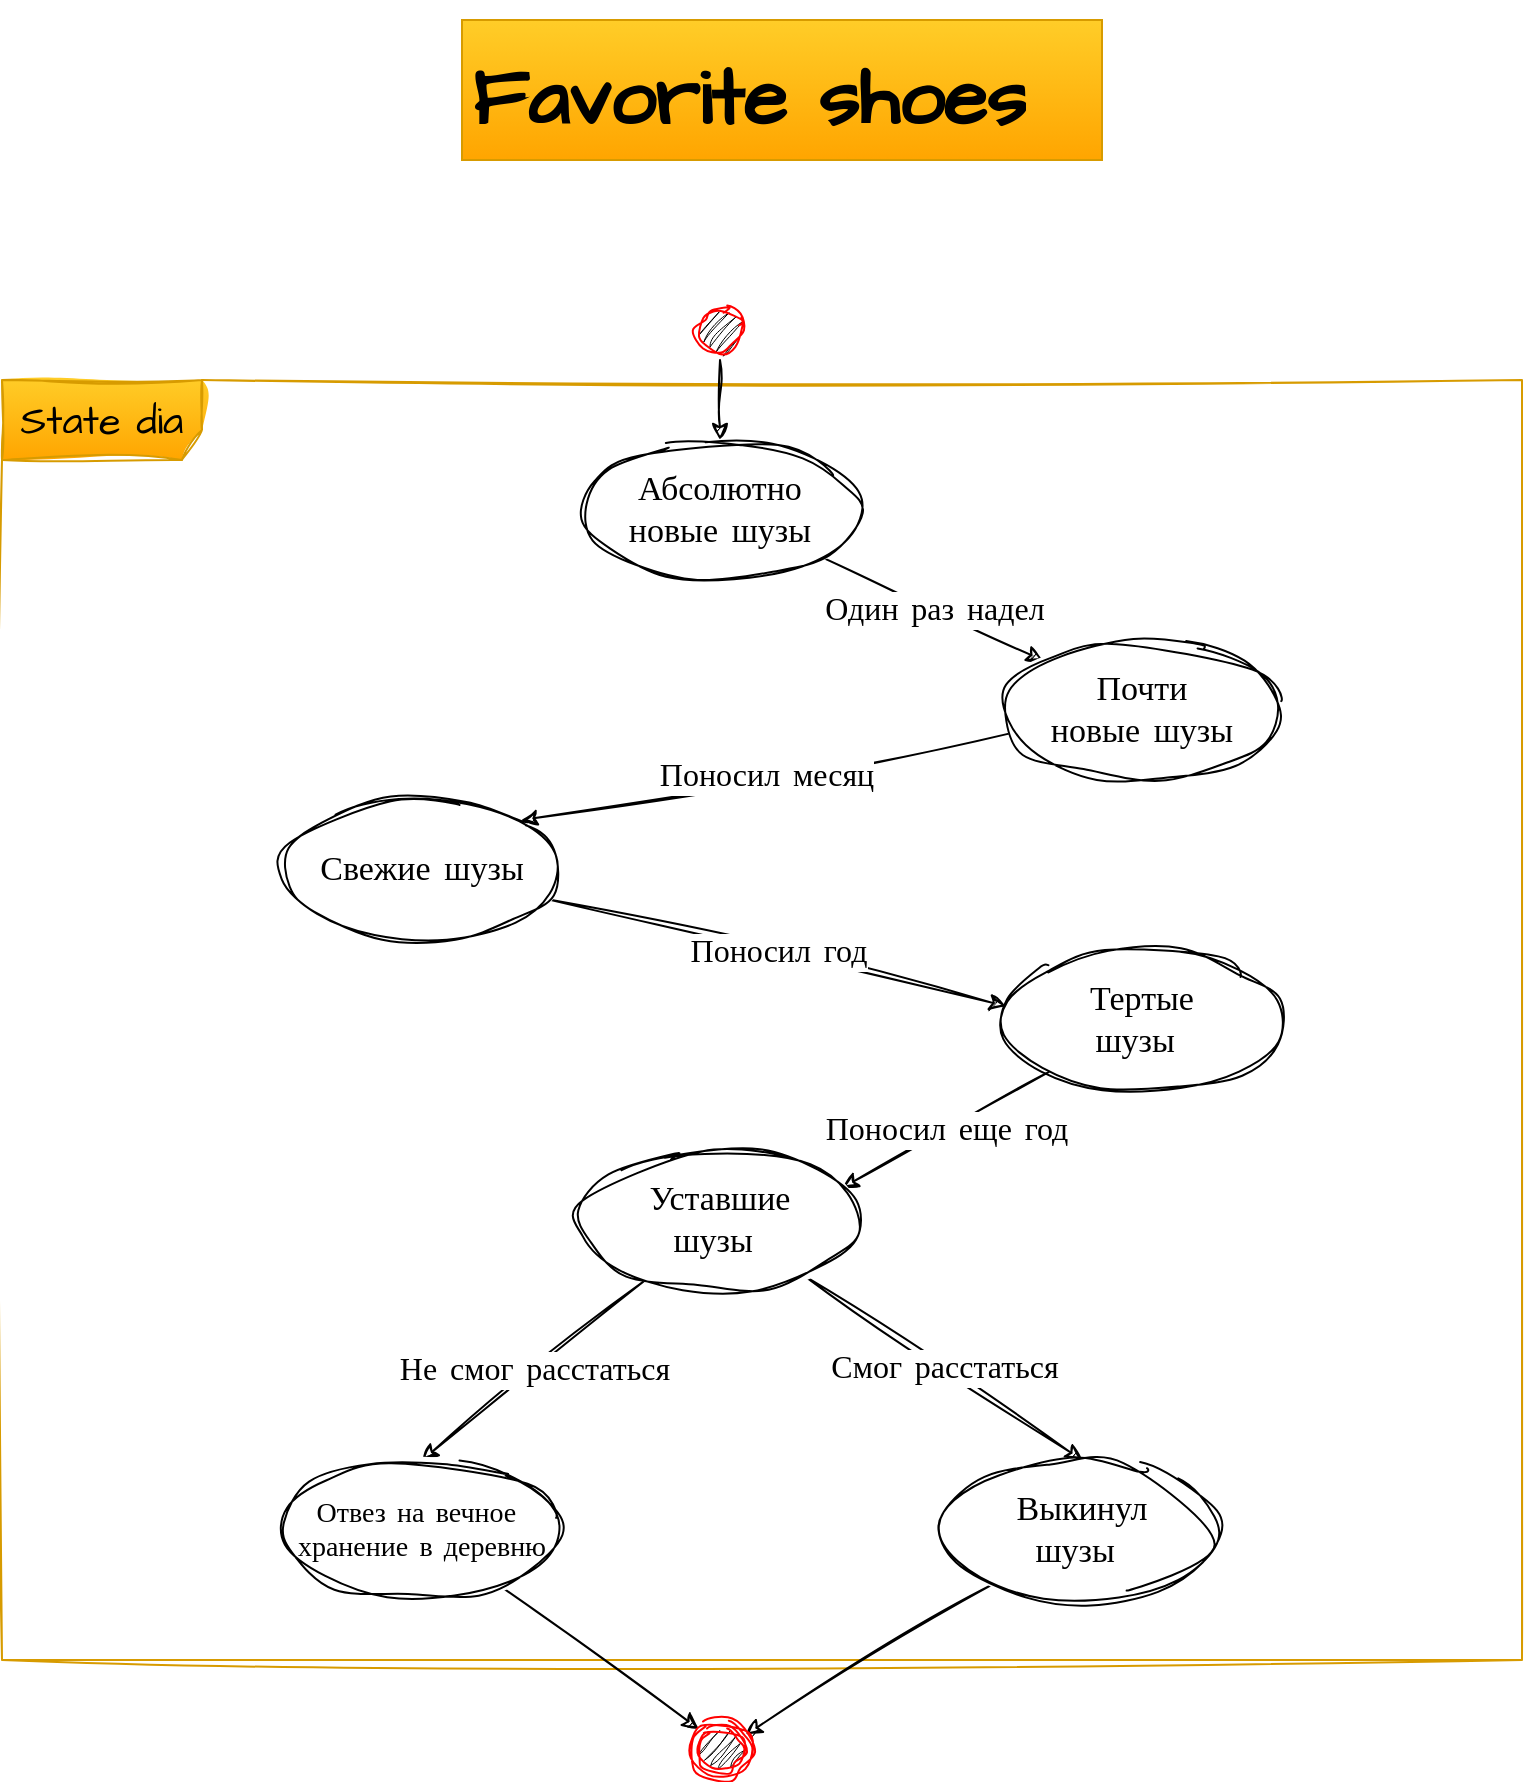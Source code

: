 <mxfile version="21.6.9" type="device">
  <diagram name="Страница — 1" id="GDQghz7ct2lwa-FnABGg">
    <mxGraphModel dx="1434" dy="758" grid="1" gridSize="10" guides="1" tooltips="1" connect="1" arrows="1" fold="1" page="1" pageScale="1" pageWidth="827" pageHeight="1169" math="0" shadow="0">
      <root>
        <mxCell id="0" />
        <mxCell id="1" parent="0" />
        <mxCell id="MZ11wy90wZs3e7YOCHwJ-1" value="&lt;h1&gt;Favorite shoes&lt;/h1&gt;" style="text;html=1;strokeColor=#d79b00;fillColor=#ffcd28;spacing=5;spacingTop=-20;whiteSpace=wrap;overflow=hidden;rounded=0;fontSize=20;fontFamily=Architects Daughter;gradientColor=#ffa500;" vertex="1" parent="1">
          <mxGeometry x="270" y="20" width="320" height="70" as="geometry" />
        </mxCell>
        <mxCell id="MZ11wy90wZs3e7YOCHwJ-4" value="State dia" style="shape=umlFrame;whiteSpace=wrap;html=1;pointerEvents=0;sketch=1;hachureGap=4;jiggle=2;curveFitting=1;fontFamily=Architects Daughter;fontSource=https%3A%2F%2Ffonts.googleapis.com%2Fcss%3Ffamily%3DArchitects%2BDaughter;fontSize=20;fillColor=#ffcd28;strokeColor=#d79b00;width=100;height=40;gradientColor=#ffa500;" vertex="1" parent="1">
          <mxGeometry x="40" y="200" width="760" height="640" as="geometry" />
        </mxCell>
        <mxCell id="MZ11wy90wZs3e7YOCHwJ-12" value="" style="edgeStyle=orthogonalEdgeStyle;rounded=0;sketch=1;hachureGap=4;jiggle=2;curveFitting=1;orthogonalLoop=1;jettySize=auto;html=1;fontFamily=Architects Daughter;fontSource=https%3A%2F%2Ffonts.googleapis.com%2Fcss%3Ffamily%3DArchitects%2BDaughter;fontSize=16;" edge="1" parent="1" source="MZ11wy90wZs3e7YOCHwJ-5" target="MZ11wy90wZs3e7YOCHwJ-7">
          <mxGeometry relative="1" as="geometry" />
        </mxCell>
        <mxCell id="MZ11wy90wZs3e7YOCHwJ-5" value="" style="ellipse;html=1;shape=startState;fillColor=#000000;strokeColor=#ff0000;sketch=1;hachureGap=4;jiggle=2;curveFitting=1;fontFamily=Architects Daughter;fontSource=https%3A%2F%2Ffonts.googleapis.com%2Fcss%3Ffamily%3DArchitects%2BDaughter;fontSize=20;" vertex="1" parent="1">
          <mxGeometry x="384" y="160" width="30" height="30" as="geometry" />
        </mxCell>
        <mxCell id="MZ11wy90wZs3e7YOCHwJ-14" value="Один раз надел" style="rounded=0;sketch=1;hachureGap=4;jiggle=2;curveFitting=1;orthogonalLoop=1;jettySize=auto;html=1;fontFamily=Architects Daughter;fontSource=https%3A%2F%2Ffonts.googleapis.com%2Fcss%3Ffamily%3DArchitects%2BDaughter;fontSize=16;entryX=0;entryY=0;entryDx=0;entryDy=0;" edge="1" parent="1" source="MZ11wy90wZs3e7YOCHwJ-7" target="MZ11wy90wZs3e7YOCHwJ-13">
          <mxGeometry relative="1" as="geometry">
            <mxPoint x="549" y="265" as="targetPoint" />
          </mxGeometry>
        </mxCell>
        <mxCell id="MZ11wy90wZs3e7YOCHwJ-7" value="Абсолютно&lt;br style=&quot;font-size: 17px;&quot;&gt;новые шузы" style="ellipse;whiteSpace=wrap;html=1;sketch=1;hachureGap=4;jiggle=2;curveFitting=1;fontFamily=Architects Daughter;fontSource=https%3A%2F%2Ffonts.googleapis.com%2Fcss%3Ffamily%3DArchitects%2BDaughter;fontSize=17;" vertex="1" parent="1">
          <mxGeometry x="329" y="230" width="140" height="70" as="geometry" />
        </mxCell>
        <mxCell id="MZ11wy90wZs3e7YOCHwJ-16" value="Поносил месяц" style="rounded=0;sketch=1;hachureGap=4;jiggle=2;curveFitting=1;orthogonalLoop=1;jettySize=auto;html=1;fontFamily=Architects Daughter;fontSource=https%3A%2F%2Ffonts.googleapis.com%2Fcss%3Ffamily%3DArchitects%2BDaughter;fontSize=16;entryX=1;entryY=0;entryDx=0;entryDy=0;" edge="1" parent="1" source="MZ11wy90wZs3e7YOCHwJ-13" target="MZ11wy90wZs3e7YOCHwJ-15">
          <mxGeometry relative="1" as="geometry">
            <mxPoint x="450" y="415" as="targetPoint" />
          </mxGeometry>
        </mxCell>
        <mxCell id="MZ11wy90wZs3e7YOCHwJ-13" value="Почти&lt;br style=&quot;font-size: 17px;&quot;&gt;новые шузы" style="ellipse;whiteSpace=wrap;html=1;sketch=1;hachureGap=4;jiggle=2;curveFitting=1;fontFamily=Architects Daughter;fontSource=https%3A%2F%2Ffonts.googleapis.com%2Fcss%3Ffamily%3DArchitects%2BDaughter;fontSize=17;" vertex="1" parent="1">
          <mxGeometry x="540" y="330" width="140" height="70" as="geometry" />
        </mxCell>
        <mxCell id="MZ11wy90wZs3e7YOCHwJ-18" value="Поносил год" style="rounded=0;sketch=1;hachureGap=4;jiggle=2;curveFitting=1;orthogonalLoop=1;jettySize=auto;html=1;fontFamily=Architects Daughter;fontSource=https%3A%2F%2Ffonts.googleapis.com%2Fcss%3Ffamily%3DArchitects%2BDaughter;fontSize=16;entryX=0.014;entryY=0.4;entryDx=0;entryDy=0;entryPerimeter=0;" edge="1" parent="1" source="MZ11wy90wZs3e7YOCHwJ-15" target="MZ11wy90wZs3e7YOCHwJ-17">
          <mxGeometry relative="1" as="geometry">
            <mxPoint x="300" y="550" as="targetPoint" />
          </mxGeometry>
        </mxCell>
        <mxCell id="MZ11wy90wZs3e7YOCHwJ-15" value="Свежие шузы" style="ellipse;whiteSpace=wrap;html=1;sketch=1;hachureGap=4;jiggle=2;curveFitting=1;fontFamily=Architects Daughter;fontSource=https%3A%2F%2Ffonts.googleapis.com%2Fcss%3Ffamily%3DArchitects%2BDaughter;fontSize=17;" vertex="1" parent="1">
          <mxGeometry x="180" y="410" width="140" height="70" as="geometry" />
        </mxCell>
        <mxCell id="MZ11wy90wZs3e7YOCHwJ-20" value="Поносил еще год" style="rounded=0;sketch=1;hachureGap=4;jiggle=2;curveFitting=1;orthogonalLoop=1;jettySize=auto;html=1;fontFamily=Architects Daughter;fontSource=https%3A%2F%2Ffonts.googleapis.com%2Fcss%3Ffamily%3DArchitects%2BDaughter;fontSize=16;entryX=0.936;entryY=0.271;entryDx=0;entryDy=0;entryPerimeter=0;" edge="1" parent="1" source="MZ11wy90wZs3e7YOCHwJ-17" target="MZ11wy90wZs3e7YOCHwJ-19">
          <mxGeometry relative="1" as="geometry">
            <mxPoint x="550" y="670" as="targetPoint" />
          </mxGeometry>
        </mxCell>
        <mxCell id="MZ11wy90wZs3e7YOCHwJ-17" value="Тертые &lt;br&gt;шузы&amp;nbsp;&lt;br&gt;" style="ellipse;whiteSpace=wrap;html=1;sketch=1;hachureGap=4;jiggle=2;curveFitting=1;fontFamily=Architects Daughter;fontSource=https%3A%2F%2Ffonts.googleapis.com%2Fcss%3Ffamily%3DArchitects%2BDaughter;fontSize=17;" vertex="1" parent="1">
          <mxGeometry x="540" y="485" width="140" height="70" as="geometry" />
        </mxCell>
        <mxCell id="MZ11wy90wZs3e7YOCHwJ-24" value="Не смог расстаться" style="rounded=0;sketch=1;hachureGap=4;jiggle=2;curveFitting=1;orthogonalLoop=1;jettySize=auto;html=1;fontFamily=Architects Daughter;fontSource=https%3A%2F%2Ffonts.googleapis.com%2Fcss%3Ffamily%3DArchitects%2BDaughter;fontSize=16;entryX=0.5;entryY=0;entryDx=0;entryDy=0;" edge="1" parent="1" source="MZ11wy90wZs3e7YOCHwJ-19" target="MZ11wy90wZs3e7YOCHwJ-23">
          <mxGeometry relative="1" as="geometry">
            <mxPoint x="399" y="735" as="targetPoint" />
          </mxGeometry>
        </mxCell>
        <mxCell id="MZ11wy90wZs3e7YOCHwJ-25" value="Смог расстаться" style="rounded=0;sketch=1;hachureGap=4;jiggle=2;curveFitting=1;orthogonalLoop=1;jettySize=auto;html=1;fontFamily=Architects Daughter;fontSource=https%3A%2F%2Ffonts.googleapis.com%2Fcss%3Ffamily%3DArchitects%2BDaughter;fontSize=16;entryX=0.5;entryY=0;entryDx=0;entryDy=0;" edge="1" parent="1" source="MZ11wy90wZs3e7YOCHwJ-19" target="MZ11wy90wZs3e7YOCHwJ-22">
          <mxGeometry relative="1" as="geometry">
            <mxPoint x="399" y="735" as="targetPoint" />
          </mxGeometry>
        </mxCell>
        <mxCell id="MZ11wy90wZs3e7YOCHwJ-19" value="Уставшие&lt;br&gt;шузы&amp;nbsp;" style="ellipse;whiteSpace=wrap;html=1;sketch=1;hachureGap=4;jiggle=2;curveFitting=1;fontFamily=Architects Daughter;fontSource=https%3A%2F%2Ffonts.googleapis.com%2Fcss%3Ffamily%3DArchitects%2BDaughter;fontSize=17;" vertex="1" parent="1">
          <mxGeometry x="329" y="585" width="140" height="70" as="geometry" />
        </mxCell>
        <mxCell id="MZ11wy90wZs3e7YOCHwJ-29" value="" style="rounded=0;sketch=1;hachureGap=4;jiggle=2;curveFitting=1;orthogonalLoop=1;jettySize=auto;html=1;fontFamily=Architects Daughter;fontSource=https%3A%2F%2Ffonts.googleapis.com%2Fcss%3Ffamily%3DArchitects%2BDaughter;fontSize=16;" edge="1" parent="1" source="MZ11wy90wZs3e7YOCHwJ-22" target="MZ11wy90wZs3e7YOCHwJ-27">
          <mxGeometry relative="1" as="geometry" />
        </mxCell>
        <mxCell id="MZ11wy90wZs3e7YOCHwJ-22" value="Выкинул&lt;br&gt;шузы&amp;nbsp;" style="ellipse;whiteSpace=wrap;html=1;sketch=1;hachureGap=4;jiggle=2;curveFitting=1;fontFamily=Architects Daughter;fontSource=https%3A%2F%2Ffonts.googleapis.com%2Fcss%3Ffamily%3DArchitects%2BDaughter;fontSize=17;" vertex="1" parent="1">
          <mxGeometry x="510" y="740" width="140" height="70" as="geometry" />
        </mxCell>
        <mxCell id="MZ11wy90wZs3e7YOCHwJ-28" value="" style="rounded=0;sketch=1;hachureGap=4;jiggle=2;curveFitting=1;orthogonalLoop=1;jettySize=auto;html=1;fontFamily=Architects Daughter;fontSource=https%3A%2F%2Ffonts.googleapis.com%2Fcss%3Ffamily%3DArchitects%2BDaughter;fontSize=16;entryX=0;entryY=0;entryDx=0;entryDy=0;" edge="1" parent="1" source="MZ11wy90wZs3e7YOCHwJ-23" target="MZ11wy90wZs3e7YOCHwJ-27">
          <mxGeometry relative="1" as="geometry">
            <mxPoint x="250" y="870" as="targetPoint" />
          </mxGeometry>
        </mxCell>
        <mxCell id="MZ11wy90wZs3e7YOCHwJ-23" value="Отвез на вечное&amp;nbsp;&lt;br style=&quot;font-size: 14px;&quot;&gt;хранение в деревню" style="ellipse;whiteSpace=wrap;html=1;sketch=1;hachureGap=4;jiggle=2;curveFitting=1;fontFamily=Architects Daughter;fontSource=https%3A%2F%2Ffonts.googleapis.com%2Fcss%3Ffamily%3DArchitects%2BDaughter;fontSize=14;" vertex="1" parent="1">
          <mxGeometry x="180" y="740" width="140" height="70" as="geometry" />
        </mxCell>
        <mxCell id="MZ11wy90wZs3e7YOCHwJ-27" value="" style="ellipse;html=1;shape=endState;fillColor=#000000;strokeColor=#ff0000;sketch=1;hachureGap=4;jiggle=2;curveFitting=1;fontFamily=Architects Daughter;fontSource=https%3A%2F%2Ffonts.googleapis.com%2Fcss%3Ffamily%3DArchitects%2BDaughter;fontSize=20;" vertex="1" parent="1">
          <mxGeometry x="384" y="870" width="30" height="30" as="geometry" />
        </mxCell>
      </root>
    </mxGraphModel>
  </diagram>
</mxfile>
